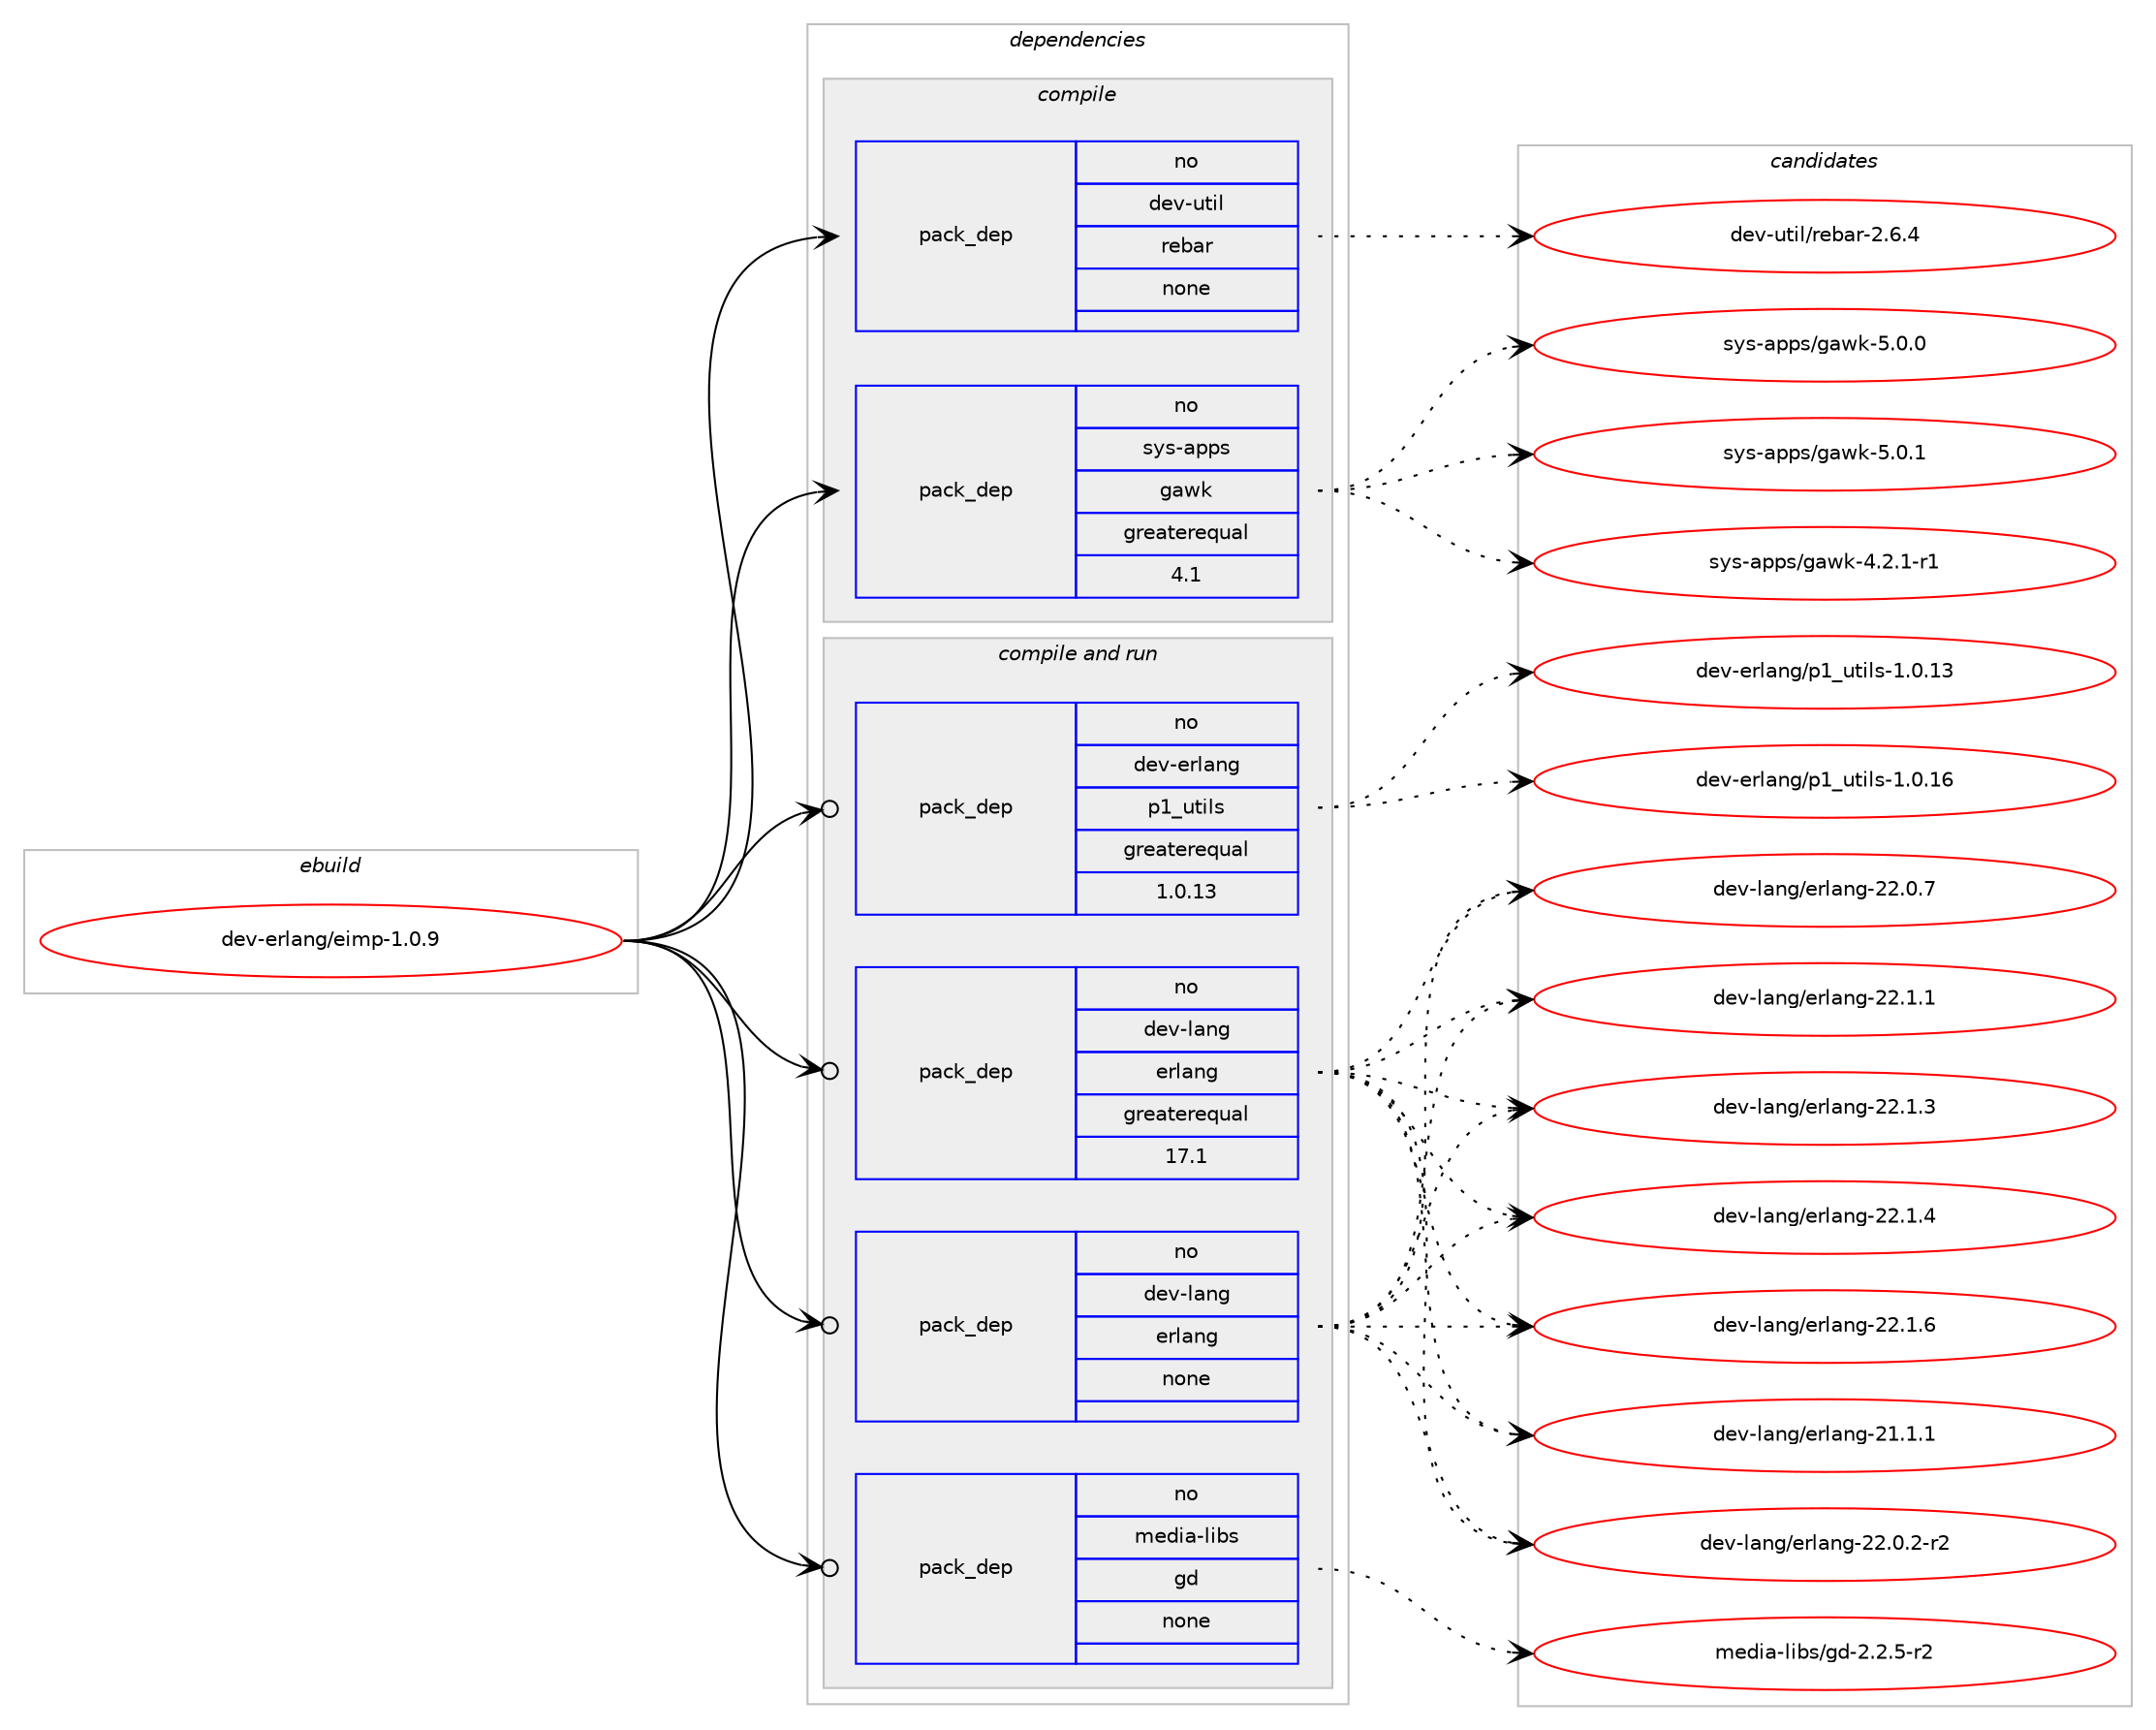 digraph prolog {

# *************
# Graph options
# *************

newrank=true;
concentrate=true;
compound=true;
graph [rankdir=LR,fontname=Helvetica,fontsize=10,ranksep=1.5];#, ranksep=2.5, nodesep=0.2];
edge  [arrowhead=vee];
node  [fontname=Helvetica,fontsize=10];

# **********
# The ebuild
# **********

subgraph cluster_leftcol {
color=gray;
rank=same;
label=<<i>ebuild</i>>;
id [label="dev-erlang/eimp-1.0.9", color=red, width=4, href="../dev-erlang/eimp-1.0.9.svg"];
}

# ****************
# The dependencies
# ****************

subgraph cluster_midcol {
color=gray;
label=<<i>dependencies</i>>;
subgraph cluster_compile {
fillcolor="#eeeeee";
style=filled;
label=<<i>compile</i>>;
subgraph pack390244 {
dependency524443 [label=<<TABLE BORDER="0" CELLBORDER="1" CELLSPACING="0" CELLPADDING="4" WIDTH="220"><TR><TD ROWSPAN="6" CELLPADDING="30">pack_dep</TD></TR><TR><TD WIDTH="110">no</TD></TR><TR><TD>dev-util</TD></TR><TR><TD>rebar</TD></TR><TR><TD>none</TD></TR><TR><TD></TD></TR></TABLE>>, shape=none, color=blue];
}
id:e -> dependency524443:w [weight=20,style="solid",arrowhead="vee"];
subgraph pack390245 {
dependency524444 [label=<<TABLE BORDER="0" CELLBORDER="1" CELLSPACING="0" CELLPADDING="4" WIDTH="220"><TR><TD ROWSPAN="6" CELLPADDING="30">pack_dep</TD></TR><TR><TD WIDTH="110">no</TD></TR><TR><TD>sys-apps</TD></TR><TR><TD>gawk</TD></TR><TR><TD>greaterequal</TD></TR><TR><TD>4.1</TD></TR></TABLE>>, shape=none, color=blue];
}
id:e -> dependency524444:w [weight=20,style="solid",arrowhead="vee"];
}
subgraph cluster_compileandrun {
fillcolor="#eeeeee";
style=filled;
label=<<i>compile and run</i>>;
subgraph pack390246 {
dependency524445 [label=<<TABLE BORDER="0" CELLBORDER="1" CELLSPACING="0" CELLPADDING="4" WIDTH="220"><TR><TD ROWSPAN="6" CELLPADDING="30">pack_dep</TD></TR><TR><TD WIDTH="110">no</TD></TR><TR><TD>dev-erlang</TD></TR><TR><TD>p1_utils</TD></TR><TR><TD>greaterequal</TD></TR><TR><TD>1.0.13</TD></TR></TABLE>>, shape=none, color=blue];
}
id:e -> dependency524445:w [weight=20,style="solid",arrowhead="odotvee"];
subgraph pack390247 {
dependency524446 [label=<<TABLE BORDER="0" CELLBORDER="1" CELLSPACING="0" CELLPADDING="4" WIDTH="220"><TR><TD ROWSPAN="6" CELLPADDING="30">pack_dep</TD></TR><TR><TD WIDTH="110">no</TD></TR><TR><TD>dev-lang</TD></TR><TR><TD>erlang</TD></TR><TR><TD>greaterequal</TD></TR><TR><TD>17.1</TD></TR></TABLE>>, shape=none, color=blue];
}
id:e -> dependency524446:w [weight=20,style="solid",arrowhead="odotvee"];
subgraph pack390248 {
dependency524447 [label=<<TABLE BORDER="0" CELLBORDER="1" CELLSPACING="0" CELLPADDING="4" WIDTH="220"><TR><TD ROWSPAN="6" CELLPADDING="30">pack_dep</TD></TR><TR><TD WIDTH="110">no</TD></TR><TR><TD>dev-lang</TD></TR><TR><TD>erlang</TD></TR><TR><TD>none</TD></TR><TR><TD></TD></TR></TABLE>>, shape=none, color=blue];
}
id:e -> dependency524447:w [weight=20,style="solid",arrowhead="odotvee"];
subgraph pack390249 {
dependency524448 [label=<<TABLE BORDER="0" CELLBORDER="1" CELLSPACING="0" CELLPADDING="4" WIDTH="220"><TR><TD ROWSPAN="6" CELLPADDING="30">pack_dep</TD></TR><TR><TD WIDTH="110">no</TD></TR><TR><TD>media-libs</TD></TR><TR><TD>gd</TD></TR><TR><TD>none</TD></TR><TR><TD></TD></TR></TABLE>>, shape=none, color=blue];
}
id:e -> dependency524448:w [weight=20,style="solid",arrowhead="odotvee"];
}
subgraph cluster_run {
fillcolor="#eeeeee";
style=filled;
label=<<i>run</i>>;
}
}

# **************
# The candidates
# **************

subgraph cluster_choices {
rank=same;
color=gray;
label=<<i>candidates</i>>;

subgraph choice390244 {
color=black;
nodesep=1;
choice10010111845117116105108471141019897114455046544652 [label="dev-util/rebar-2.6.4", color=red, width=4,href="../dev-util/rebar-2.6.4.svg"];
dependency524443:e -> choice10010111845117116105108471141019897114455046544652:w [style=dotted,weight="100"];
}
subgraph choice390245 {
color=black;
nodesep=1;
choice115121115459711211211547103971191074552465046494511449 [label="sys-apps/gawk-4.2.1-r1", color=red, width=4,href="../sys-apps/gawk-4.2.1-r1.svg"];
choice11512111545971121121154710397119107455346484648 [label="sys-apps/gawk-5.0.0", color=red, width=4,href="../sys-apps/gawk-5.0.0.svg"];
choice11512111545971121121154710397119107455346484649 [label="sys-apps/gawk-5.0.1", color=red, width=4,href="../sys-apps/gawk-5.0.1.svg"];
dependency524444:e -> choice115121115459711211211547103971191074552465046494511449:w [style=dotted,weight="100"];
dependency524444:e -> choice11512111545971121121154710397119107455346484648:w [style=dotted,weight="100"];
dependency524444:e -> choice11512111545971121121154710397119107455346484649:w [style=dotted,weight="100"];
}
subgraph choice390246 {
color=black;
nodesep=1;
choice100101118451011141089711010347112499511711610510811545494648464951 [label="dev-erlang/p1_utils-1.0.13", color=red, width=4,href="../dev-erlang/p1_utils-1.0.13.svg"];
choice100101118451011141089711010347112499511711610510811545494648464954 [label="dev-erlang/p1_utils-1.0.16", color=red, width=4,href="../dev-erlang/p1_utils-1.0.16.svg"];
dependency524445:e -> choice100101118451011141089711010347112499511711610510811545494648464951:w [style=dotted,weight="100"];
dependency524445:e -> choice100101118451011141089711010347112499511711610510811545494648464954:w [style=dotted,weight="100"];
}
subgraph choice390247 {
color=black;
nodesep=1;
choice1001011184510897110103471011141089711010345504946494649 [label="dev-lang/erlang-21.1.1", color=red, width=4,href="../dev-lang/erlang-21.1.1.svg"];
choice10010111845108971101034710111410897110103455050464846504511450 [label="dev-lang/erlang-22.0.2-r2", color=red, width=4,href="../dev-lang/erlang-22.0.2-r2.svg"];
choice1001011184510897110103471011141089711010345505046484655 [label="dev-lang/erlang-22.0.7", color=red, width=4,href="../dev-lang/erlang-22.0.7.svg"];
choice1001011184510897110103471011141089711010345505046494649 [label="dev-lang/erlang-22.1.1", color=red, width=4,href="../dev-lang/erlang-22.1.1.svg"];
choice1001011184510897110103471011141089711010345505046494651 [label="dev-lang/erlang-22.1.3", color=red, width=4,href="../dev-lang/erlang-22.1.3.svg"];
choice1001011184510897110103471011141089711010345505046494652 [label="dev-lang/erlang-22.1.4", color=red, width=4,href="../dev-lang/erlang-22.1.4.svg"];
choice1001011184510897110103471011141089711010345505046494654 [label="dev-lang/erlang-22.1.6", color=red, width=4,href="../dev-lang/erlang-22.1.6.svg"];
dependency524446:e -> choice1001011184510897110103471011141089711010345504946494649:w [style=dotted,weight="100"];
dependency524446:e -> choice10010111845108971101034710111410897110103455050464846504511450:w [style=dotted,weight="100"];
dependency524446:e -> choice1001011184510897110103471011141089711010345505046484655:w [style=dotted,weight="100"];
dependency524446:e -> choice1001011184510897110103471011141089711010345505046494649:w [style=dotted,weight="100"];
dependency524446:e -> choice1001011184510897110103471011141089711010345505046494651:w [style=dotted,weight="100"];
dependency524446:e -> choice1001011184510897110103471011141089711010345505046494652:w [style=dotted,weight="100"];
dependency524446:e -> choice1001011184510897110103471011141089711010345505046494654:w [style=dotted,weight="100"];
}
subgraph choice390248 {
color=black;
nodesep=1;
choice1001011184510897110103471011141089711010345504946494649 [label="dev-lang/erlang-21.1.1", color=red, width=4,href="../dev-lang/erlang-21.1.1.svg"];
choice10010111845108971101034710111410897110103455050464846504511450 [label="dev-lang/erlang-22.0.2-r2", color=red, width=4,href="../dev-lang/erlang-22.0.2-r2.svg"];
choice1001011184510897110103471011141089711010345505046484655 [label="dev-lang/erlang-22.0.7", color=red, width=4,href="../dev-lang/erlang-22.0.7.svg"];
choice1001011184510897110103471011141089711010345505046494649 [label="dev-lang/erlang-22.1.1", color=red, width=4,href="../dev-lang/erlang-22.1.1.svg"];
choice1001011184510897110103471011141089711010345505046494651 [label="dev-lang/erlang-22.1.3", color=red, width=4,href="../dev-lang/erlang-22.1.3.svg"];
choice1001011184510897110103471011141089711010345505046494652 [label="dev-lang/erlang-22.1.4", color=red, width=4,href="../dev-lang/erlang-22.1.4.svg"];
choice1001011184510897110103471011141089711010345505046494654 [label="dev-lang/erlang-22.1.6", color=red, width=4,href="../dev-lang/erlang-22.1.6.svg"];
dependency524447:e -> choice1001011184510897110103471011141089711010345504946494649:w [style=dotted,weight="100"];
dependency524447:e -> choice10010111845108971101034710111410897110103455050464846504511450:w [style=dotted,weight="100"];
dependency524447:e -> choice1001011184510897110103471011141089711010345505046484655:w [style=dotted,weight="100"];
dependency524447:e -> choice1001011184510897110103471011141089711010345505046494649:w [style=dotted,weight="100"];
dependency524447:e -> choice1001011184510897110103471011141089711010345505046494651:w [style=dotted,weight="100"];
dependency524447:e -> choice1001011184510897110103471011141089711010345505046494652:w [style=dotted,weight="100"];
dependency524447:e -> choice1001011184510897110103471011141089711010345505046494654:w [style=dotted,weight="100"];
}
subgraph choice390249 {
color=black;
nodesep=1;
choice109101100105974510810598115471031004550465046534511450 [label="media-libs/gd-2.2.5-r2", color=red, width=4,href="../media-libs/gd-2.2.5-r2.svg"];
dependency524448:e -> choice109101100105974510810598115471031004550465046534511450:w [style=dotted,weight="100"];
}
}

}
